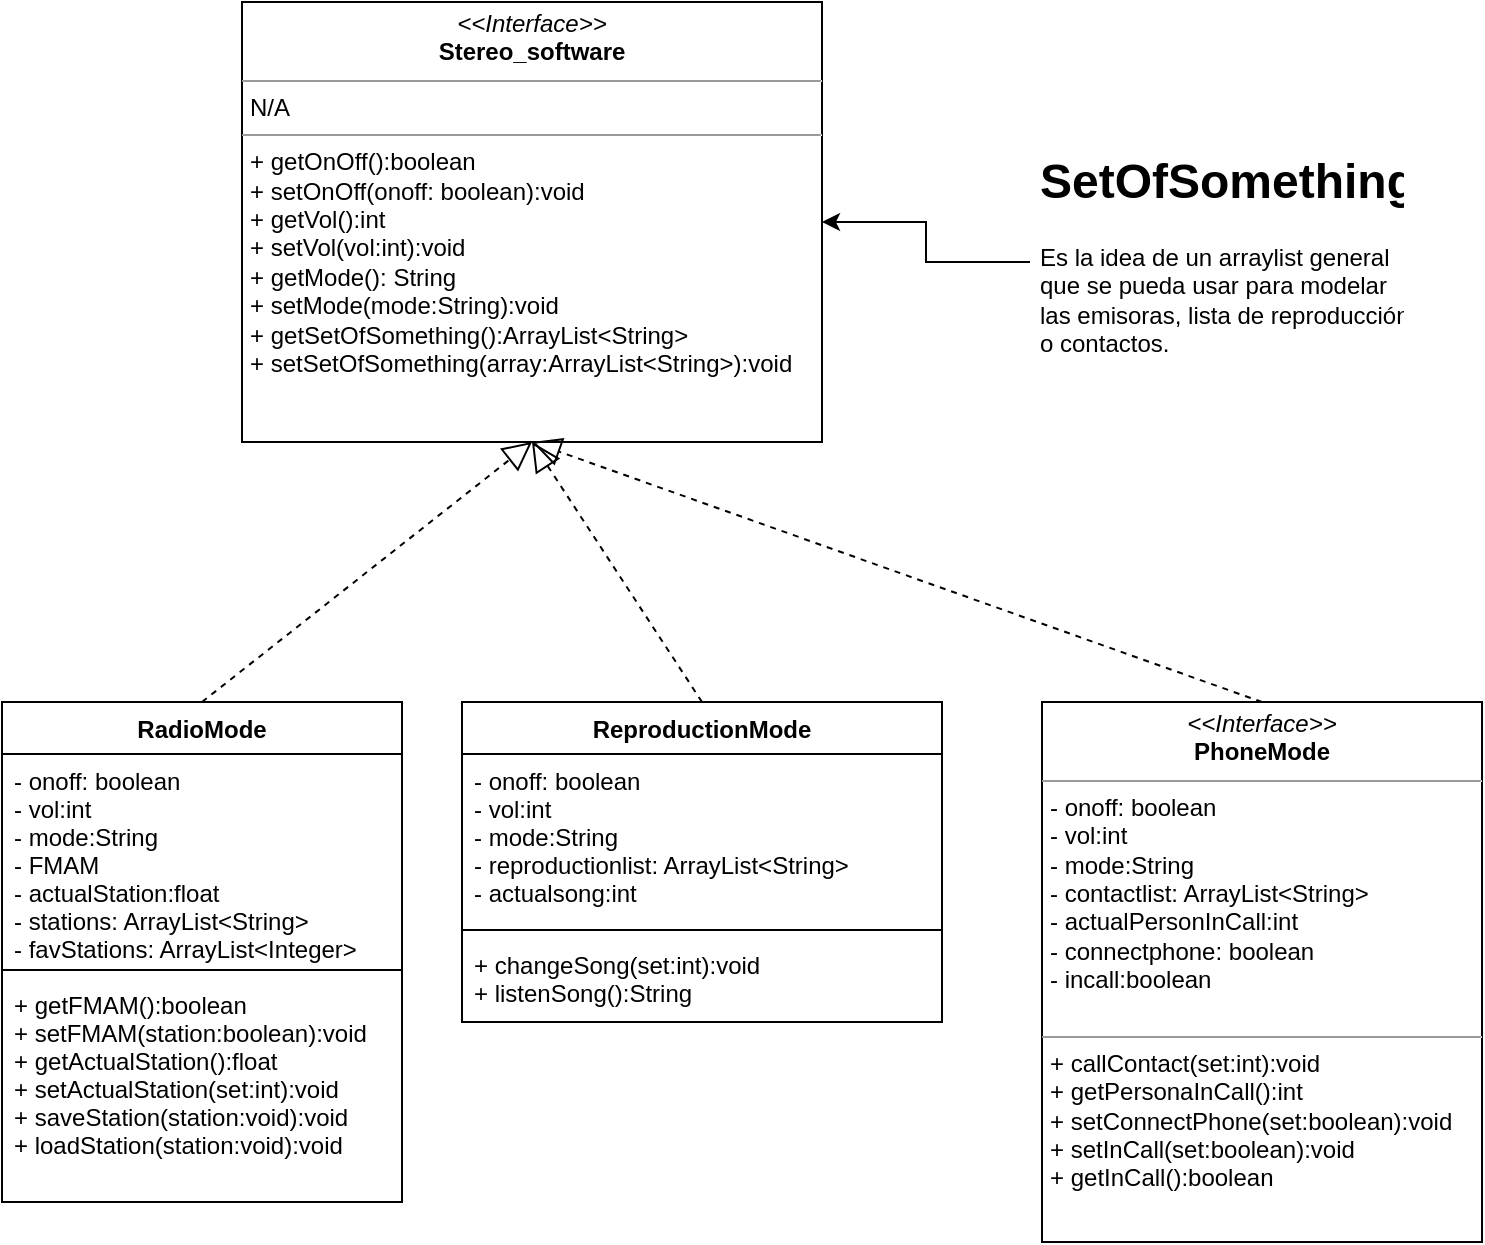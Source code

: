 <mxfile version="20.5.3" type="github">
  <diagram id="kRqsOCaYbicmYBVgTPLm" name="Page-1">
    <mxGraphModel dx="1255" dy="449" grid="1" gridSize="10" guides="1" tooltips="1" connect="1" arrows="1" fold="1" page="1" pageScale="1" pageWidth="827" pageHeight="1169" math="0" shadow="0">
      <root>
        <mxCell id="0" />
        <mxCell id="1" parent="0" />
        <mxCell id="PxhW3glg8Rv6TpSXncMb-1" value="&lt;p style=&quot;margin:0px;margin-top:4px;text-align:center;&quot;&gt;&lt;i&gt;&amp;lt;&amp;lt;Interface&amp;gt;&amp;gt;&lt;/i&gt;&lt;br&gt;&lt;b&gt;Stereo_software&lt;/b&gt;&lt;/p&gt;&lt;hr size=&quot;1&quot;&gt;&lt;p style=&quot;margin:0px;margin-left:4px;&quot;&gt;N/A&lt;/p&gt;&lt;hr size=&quot;1&quot;&gt;&lt;p style=&quot;margin:0px;margin-left:4px;&quot;&gt;+ getOnOff():boolean&lt;/p&gt;&lt;p style=&quot;margin:0px;margin-left:4px;&quot;&gt;+ setOnOff(onoff: boolean):void&lt;/p&gt;&lt;p style=&quot;margin:0px;margin-left:4px;&quot;&gt;+ getVol():int&lt;/p&gt;&lt;p style=&quot;margin:0px;margin-left:4px;&quot;&gt;+ setVol(vol:int):void&lt;/p&gt;&lt;p style=&quot;margin:0px;margin-left:4px;&quot;&gt;+ getMode(): String&lt;br style=&quot;padding: 0px; margin: 0px;&quot;&gt;+ setMode(mode:String):void&lt;br&gt;&lt;/p&gt;&lt;p style=&quot;margin:0px;margin-left:4px;&quot;&gt;+ getSetOfSomething():ArrayList&amp;lt;String&amp;gt;&lt;/p&gt;&lt;p style=&quot;margin:0px;margin-left:4px;&quot;&gt;+ setSetOfSomething(array:ArrayList&amp;lt;String&amp;gt;):void&lt;/p&gt;" style="verticalAlign=top;align=left;overflow=fill;fontSize=12;fontFamily=Helvetica;html=1;" parent="1" vertex="1">
          <mxGeometry x="20" y="160" width="290" height="220" as="geometry" />
        </mxCell>
        <mxCell id="4bHquClLG_6svhKLVLeR-1" value="RadioMode" style="swimlane;fontStyle=1;align=center;verticalAlign=top;childLayout=stackLayout;horizontal=1;startSize=26;horizontalStack=0;resizeParent=1;resizeParentMax=0;resizeLast=0;collapsible=1;marginBottom=0;" vertex="1" parent="1">
          <mxGeometry x="-100" y="510" width="200" height="250" as="geometry" />
        </mxCell>
        <mxCell id="4bHquClLG_6svhKLVLeR-2" value="- onoff: boolean&#xa;- vol:int&#xa;- mode:String&#xa;- FMAM&#xa;- actualStation:float&#xa;- stations: ArrayList&lt;String&gt;&#xa;- favStations: ArrayList&lt;Integer&gt;" style="text;strokeColor=none;fillColor=none;align=left;verticalAlign=top;spacingLeft=4;spacingRight=4;overflow=hidden;rotatable=0;points=[[0,0.5],[1,0.5]];portConstraint=eastwest;" vertex="1" parent="4bHquClLG_6svhKLVLeR-1">
          <mxGeometry y="26" width="200" height="104" as="geometry" />
        </mxCell>
        <mxCell id="4bHquClLG_6svhKLVLeR-3" value="" style="line;strokeWidth=1;fillColor=none;align=left;verticalAlign=middle;spacingTop=-1;spacingLeft=3;spacingRight=3;rotatable=0;labelPosition=right;points=[];portConstraint=eastwest;strokeColor=inherit;" vertex="1" parent="4bHquClLG_6svhKLVLeR-1">
          <mxGeometry y="130" width="200" height="8" as="geometry" />
        </mxCell>
        <mxCell id="4bHquClLG_6svhKLVLeR-4" value="+ getFMAM():boolean&#xa;+ setFMAM(station:boolean):void&#xa;+ getActualStation():float&#xa;+ setActualStation(set:int):void&#xa;+ saveStation(station:void):void&#xa;+ loadStation(station:void):void&#xa;" style="text;strokeColor=none;fillColor=none;align=left;verticalAlign=top;spacingLeft=4;spacingRight=4;overflow=hidden;rotatable=0;points=[[0,0.5],[1,0.5]];portConstraint=eastwest;" vertex="1" parent="4bHquClLG_6svhKLVLeR-1">
          <mxGeometry y="138" width="200" height="112" as="geometry" />
        </mxCell>
        <mxCell id="4bHquClLG_6svhKLVLeR-5" value="ReproductionMode" style="swimlane;fontStyle=1;align=center;verticalAlign=top;childLayout=stackLayout;horizontal=1;startSize=26;horizontalStack=0;resizeParent=1;resizeParentMax=0;resizeLast=0;collapsible=1;marginBottom=0;" vertex="1" parent="1">
          <mxGeometry x="130" y="510" width="240" height="160" as="geometry" />
        </mxCell>
        <mxCell id="4bHquClLG_6svhKLVLeR-6" value="- onoff: boolean&#xa;- vol:int&#xa;- mode:String&#xa;- reproductionlist: ArrayList&lt;String&gt;&#xa;- actualsong:int" style="text;strokeColor=none;fillColor=none;align=left;verticalAlign=top;spacingLeft=4;spacingRight=4;overflow=hidden;rotatable=0;points=[[0,0.5],[1,0.5]];portConstraint=eastwest;" vertex="1" parent="4bHquClLG_6svhKLVLeR-5">
          <mxGeometry y="26" width="240" height="84" as="geometry" />
        </mxCell>
        <mxCell id="4bHquClLG_6svhKLVLeR-7" value="" style="line;strokeWidth=1;fillColor=none;align=left;verticalAlign=middle;spacingTop=-1;spacingLeft=3;spacingRight=3;rotatable=0;labelPosition=right;points=[];portConstraint=eastwest;strokeColor=inherit;" vertex="1" parent="4bHquClLG_6svhKLVLeR-5">
          <mxGeometry y="110" width="240" height="8" as="geometry" />
        </mxCell>
        <mxCell id="4bHquClLG_6svhKLVLeR-8" value="+ changeSong(set:int):void&#xa;+ listenSong():String" style="text;strokeColor=none;fillColor=none;align=left;verticalAlign=top;spacingLeft=4;spacingRight=4;overflow=hidden;rotatable=0;points=[[0,0.5],[1,0.5]];portConstraint=eastwest;" vertex="1" parent="4bHquClLG_6svhKLVLeR-5">
          <mxGeometry y="118" width="240" height="42" as="geometry" />
        </mxCell>
        <mxCell id="4bHquClLG_6svhKLVLeR-11" style="edgeStyle=orthogonalEdgeStyle;rounded=0;orthogonalLoop=1;jettySize=auto;html=1;" edge="1" parent="1" source="4bHquClLG_6svhKLVLeR-10" target="PxhW3glg8Rv6TpSXncMb-1">
          <mxGeometry relative="1" as="geometry" />
        </mxCell>
        <mxCell id="4bHquClLG_6svhKLVLeR-10" value="&lt;h1&gt;SetOfSomething&lt;/h1&gt;&lt;p&gt;Es la idea de un arraylist general que se pueda usar para modelar las emisoras, lista de reproducción o contactos.&lt;/p&gt;" style="text;html=1;strokeColor=none;fillColor=none;spacing=5;spacingTop=-20;whiteSpace=wrap;overflow=hidden;rounded=0;" vertex="1" parent="1">
          <mxGeometry x="414" y="230" width="190" height="120" as="geometry" />
        </mxCell>
        <mxCell id="4bHquClLG_6svhKLVLeR-13" value="" style="endArrow=block;dashed=1;endFill=0;endSize=12;html=1;rounded=0;entryX=0.5;entryY=1;entryDx=0;entryDy=0;exitX=0.5;exitY=0;exitDx=0;exitDy=0;" edge="1" parent="1" source="4bHquClLG_6svhKLVLeR-1" target="PxhW3glg8Rv6TpSXncMb-1">
          <mxGeometry width="160" relative="1" as="geometry">
            <mxPoint x="60" y="440" as="sourcePoint" />
            <mxPoint x="220" y="440" as="targetPoint" />
          </mxGeometry>
        </mxCell>
        <mxCell id="4bHquClLG_6svhKLVLeR-14" value="" style="endArrow=block;dashed=1;endFill=0;endSize=12;html=1;rounded=0;entryX=0.5;entryY=1;entryDx=0;entryDy=0;exitX=0.5;exitY=0;exitDx=0;exitDy=0;" edge="1" parent="1" source="4bHquClLG_6svhKLVLeR-5" target="PxhW3glg8Rv6TpSXncMb-1">
          <mxGeometry width="160" relative="1" as="geometry">
            <mxPoint x="10" y="520" as="sourcePoint" />
            <mxPoint x="175" y="390" as="targetPoint" />
          </mxGeometry>
        </mxCell>
        <mxCell id="4bHquClLG_6svhKLVLeR-19" value="" style="endArrow=block;dashed=1;endFill=0;endSize=12;html=1;rounded=0;entryX=0.5;entryY=1;entryDx=0;entryDy=0;exitX=0.5;exitY=0;exitDx=0;exitDy=0;" edge="1" parent="1" source="4bHquClLG_6svhKLVLeR-21" target="PxhW3glg8Rv6TpSXncMb-1">
          <mxGeometry width="160" relative="1" as="geometry">
            <mxPoint x="529" y="446" as="sourcePoint" />
            <mxPoint x="175" y="390" as="targetPoint" />
          </mxGeometry>
        </mxCell>
        <mxCell id="4bHquClLG_6svhKLVLeR-21" value="&lt;p style=&quot;margin:0px;margin-top:4px;text-align:center;&quot;&gt;&lt;i&gt;&amp;lt;&amp;lt;Interface&amp;gt;&amp;gt;&lt;/i&gt;&lt;br&gt;&lt;b&gt;PhoneMode&lt;/b&gt;&lt;/p&gt;&lt;hr size=&quot;1&quot;&gt;&lt;p style=&quot;margin:0px;margin-left:4px;&quot;&gt;- onoff: boolean&lt;br style=&quot;padding: 0px; margin: 0px;&quot;&gt;- vol:int&lt;br style=&quot;padding: 0px; margin: 0px;&quot;&gt;- mode:String&lt;br style=&quot;padding: 0px; margin: 0px;&quot;&gt;- contactlist: ArrayList&amp;lt;String&amp;gt;&lt;br style=&quot;padding: 0px; margin: 0px;&quot;&gt;- actualPersonInCall:int&lt;br style=&quot;padding: 0px; margin: 0px;&quot;&gt;- connectphone: boolean&lt;br style=&quot;padding: 0px; margin: 0px;&quot;&gt;- incall:boolean&lt;/p&gt;&lt;div style=&quot;padding: 0px; margin: 0px;&quot;&gt;&lt;br style=&quot;padding: 0px; margin: 0px;&quot;&gt;&lt;/div&gt;&lt;hr size=&quot;1&quot;&gt;&lt;p style=&quot;margin:0px;margin-left:4px;&quot;&gt;+ callContact(set:int):void&lt;br style=&quot;padding: 0px; margin: 0px;&quot;&gt;+ getPersonaInCall():int&lt;br style=&quot;padding: 0px; margin: 0px;&quot;&gt;+ setConnectPhone(set:boolean):void&lt;br style=&quot;padding: 0px; margin: 0px;&quot;&gt;+ setInCall(set:boolean):void&lt;br style=&quot;padding: 0px; margin: 0px;&quot;&gt;+ getInCall():boolean&lt;br&gt;&lt;/p&gt;" style="verticalAlign=top;align=left;overflow=fill;fontSize=12;fontFamily=Helvetica;html=1;" vertex="1" parent="1">
          <mxGeometry x="420" y="510" width="220" height="270" as="geometry" />
        </mxCell>
      </root>
    </mxGraphModel>
  </diagram>
</mxfile>
